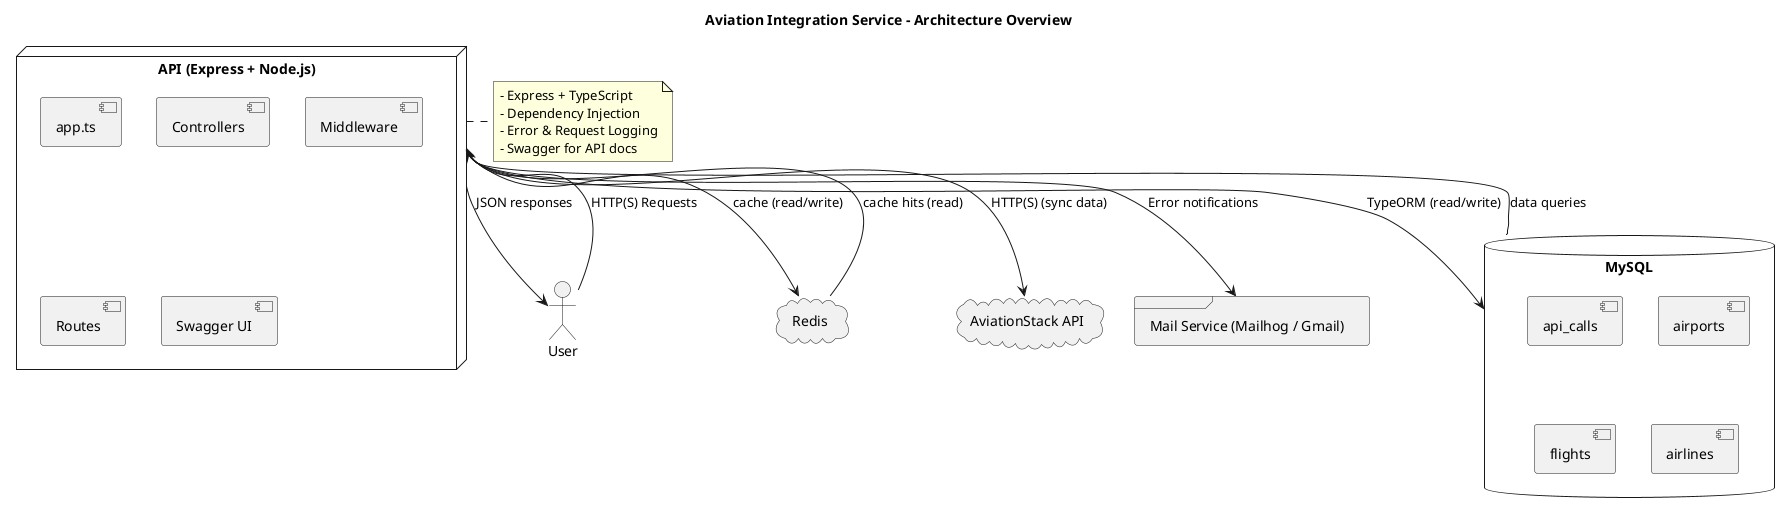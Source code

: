 @startuml ArchitectureOverview

' Title
title Aviation Integration Service - Architecture Overview

!define AWSPUML https://raw.githubusercontent.com/awslabs/aws-icons-for-plantuml/v14.0/Advanced/AWSCommon.puml

actor User

node "API (Express + Node.js)" as API {
   [app.ts]
   [Controllers]
   [Middleware]
   [Routes]
   [Swagger UI]
}

database "MySQL" as DB {
   [api_calls]
   [airports]
   [flights]
   [airlines]
}

cloud "Redis" as Redis

cloud "AviationStack API" as AviationStack

frame "Mail Service (Mailhog / Gmail)" as Mailer

User --> API : HTTP(S) Requests
API --> DB : TypeORM (read/write)
API --> Redis : cache (read/write)
API --> AviationStack : HTTP(S) (sync data)
API --> Mailer : Error notifications
Redis --> API : cache hits (read)
DB --> API : data queries
API --> User : JSON responses

note right of API
   - Express + TypeScript
   - Dependency Injection
   - Error & Request Logging
   - Swagger for API docs
end note

@enduml
